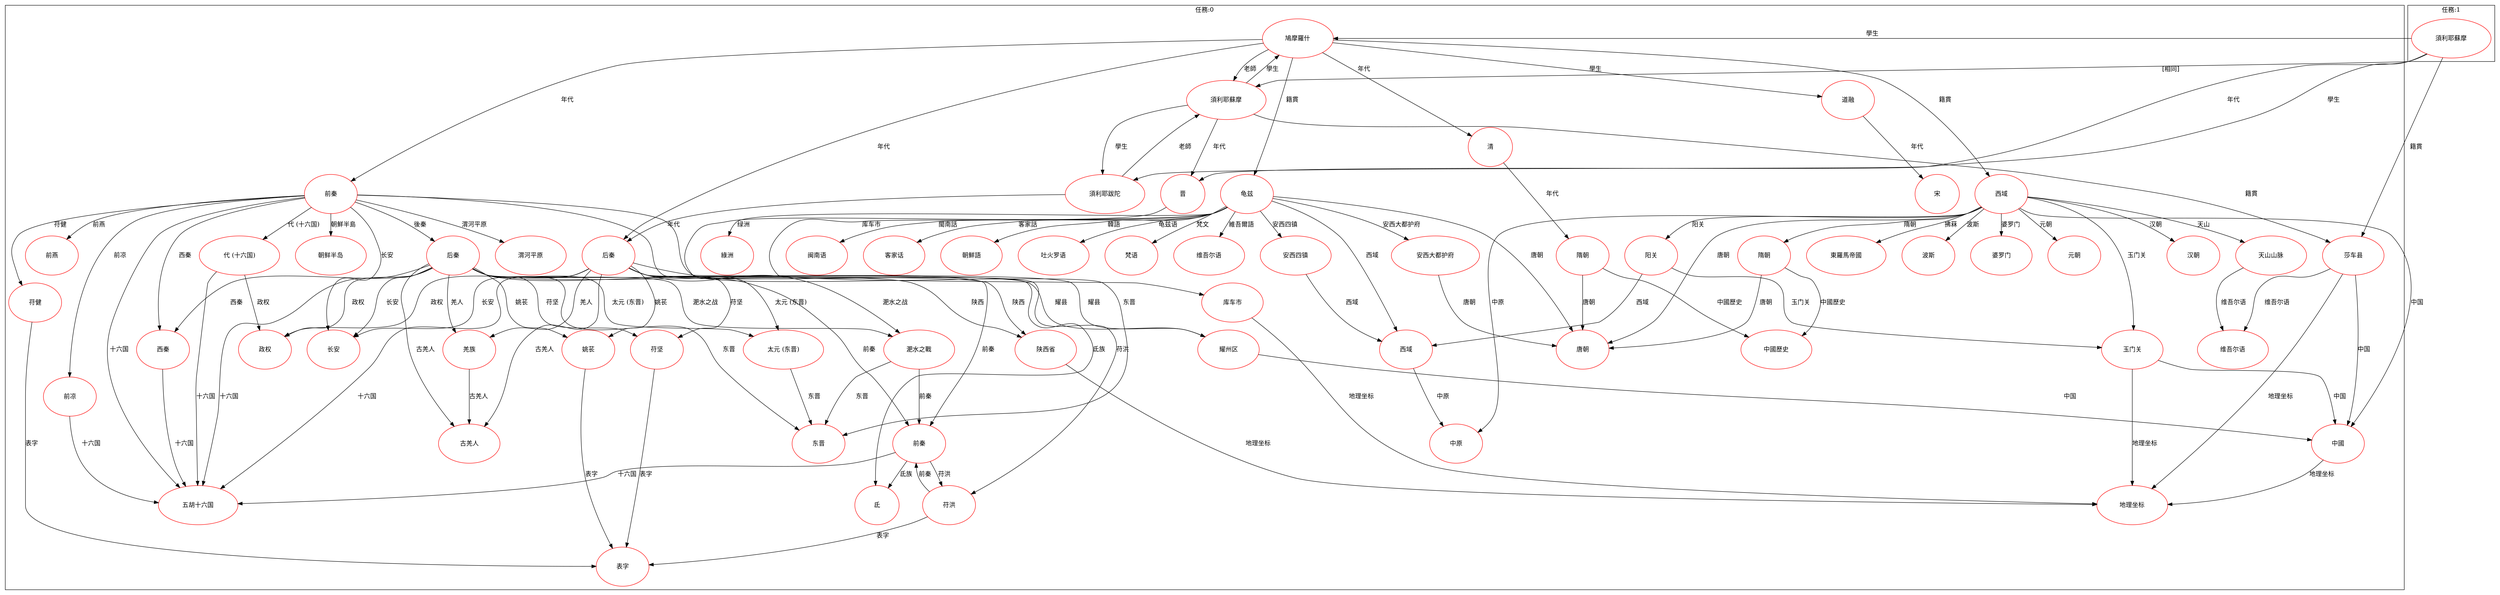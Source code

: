 digraph "Missions" {
  newrank = true;
  overlap = false;
  splines = true;
  nodesep = 0.5;
  subgraph "cluster_0" {
    label = "任務:0";
    "8d59dbf20999d10b490e351efa880494" [
      color = "red",
      label = <<table border="0" cellspacing="10" cellpadding="10" style="rounded"><tr><td href="&#x9CE9;&#x6469;&#x7F85;&#x4EC0;" border="0" cellspacing="10" cellpadding="10" style="rounded">&#x9CE9;&#x6469;&#x7F85;&#x4EC0;</td></tr></table>>,
    ];
    "f3ee665bfae086cd540be32433034f9b" [
      color = "red",
      label = <<table border="0" cellspacing="10" cellpadding="10" style="rounded"><tr><td href="&#x5F8C;&#x79E6;" border="0" cellspacing="10" cellpadding="10" style="rounded">&#x540E;&#x79E6;</td></tr></table>>,
    ];
    "2315b1d2e01f52f6db8fcc7df05965e0" [
      color = "red",
      label = <<table border="0" cellspacing="10" cellpadding="10" style="rounded"><tr><td href="&#x524D;&#x79E6;" border="0" cellspacing="10" cellpadding="10" style="rounded">&#x524D;&#x79E6;</td></tr></table>>,
    ];
    "adcfe4db2100818bdf5b0f6dc958db70" [
      color = "red",
      label = <<table border="0" cellspacing="10" cellpadding="10" style="rounded"><tr><td href="&#x6E05;" border="0" cellspacing="10" cellpadding="10" style="rounded">&#x6E05;</td></tr></table>>,
    ];
    "1e1637d13e91f015e972a6f7cd5a8f50" [
      color = "red",
      label = <<table border="0" cellspacing="10" cellpadding="10" style="rounded"><tr><td href="&#x9F9C;&#x8332;" border="0" cellspacing="10" cellpadding="10" style="rounded">&#x9F9F;&#x5179;</td></tr></table>>,
    ];
    "701ddd59e09da3150d44eee0f2579bde" [
      color = "red",
      label = <<table border="0" cellspacing="10" cellpadding="10" style="rounded"><tr><td href="&#x897F;&#x57DF;" border="0" cellspacing="10" cellpadding="10" style="rounded">&#x897F;&#x57DF;</td></tr></table>>,
    ];
    "00f6c22df0c7244587ba2f0dffe2a5aa" [
      color = "red",
      label = <<table border="0" cellspacing="10" cellpadding="10" style="rounded"><tr><td href="&#x9808;&#x5229;&#x8036;&#x8607;&#x6469;" border="0" cellspacing="10" cellpadding="10" style="rounded">&#x9808;&#x5229;&#x8036;&#x8607;&#x6469;</td></tr></table>>,
    ];
    "5cb777cacbc9edd5eef444907b616376" [
      color = "red",
      label = <<table border="0" cellspacing="10" cellpadding="10" style="rounded"><tr><td href="&#x9053;&#x878D;" border="0" cellspacing="10" cellpadding="10" style="rounded">&#x9053;&#x878D;</td></tr></table>>,
    ];
    "e976571c9d31cfe7cde9d818aa853e4c" [
      color = "red",
      label = <<table border="0" cellspacing="10" cellpadding="10" style="rounded"><tr><td href="https://zh.wikipedia.org/wiki/%E5%8D%81%E5%85%AD%E5%9B%BD" border="0" cellspacing="10" cellpadding="10" style="rounded">&#x4E94;&#x80E1;&#x5341;&#x516D;&#x56FD;</td></tr></table>>,
    ];
    "42493d9913896e0765a8690959300c98" [
      color = "red",
      label = <<table border="0" cellspacing="10" cellpadding="10" style="rounded"><tr><td href="https://zh.wikipedia.org/wiki/%E5%8F%A4%E7%BE%8C%E4%BA%BA" border="0" cellspacing="10" cellpadding="10" style="rounded">&#x53E4;&#x7F8C;&#x4EBA;</td></tr></table>>,
    ];
    "0d44b012c7b65c277431238056168aff" [
      color = "red",
      label = <<table border="0" cellspacing="10" cellpadding="10" style="rounded"><tr><td href="https://zh.wikipedia.org/wiki/%E5%A7%9A%E8%8B%8C" border="0" cellspacing="10" cellpadding="10" style="rounded">&#x59DA;&#x82CC;</td></tr></table>>,
    ];
    "83ed58f24ac40c454539d1fb7a0dfa73" [
      color = "red",
      label = <<table border="0" cellspacing="10" cellpadding="10" style="rounded"><tr><td href="https://zh.wikipedia.org/wiki/%E6%94%BF%E6%9D%83" border="0" cellspacing="10" cellpadding="10" style="rounded">&#x653F;&#x6743;</td></tr></table>>,
    ];
    "8a51b82cdc6b7c2ba4403cf614b09c66" [
      color = "red",
      label = <<table border="0" cellspacing="10" cellpadding="10" style="rounded"><tr><td href="https://zh.wikipedia.org/wiki/%E5%89%8D%E7%A7%A6" border="0" cellspacing="10" cellpadding="10" style="rounded">&#x524D;&#x79E6;</td></tr></table>>,
    ];
    "af2554c2bc44195b1df9e55ab54c448c" [
      color = "red",
      label = <<table border="0" cellspacing="10" cellpadding="10" style="rounded"><tr><td href="https://zh.wikipedia.org/wiki/%E8%8B%BB%E5%9D%9A" border="0" cellspacing="10" cellpadding="10" style="rounded">&#x82FB;&#x575A;</td></tr></table>>,
    ];
    "1146acf43747e1c05e91b68accb7aae6" [
      color = "red",
      label = <<table border="0" cellspacing="10" cellpadding="10" style="rounded"><tr><td href="https://zh.wikipedia.org/wiki/%E6%B7%9D%E6%B0%B4%E4%B9%8B%E6%88%98" border="0" cellspacing="10" cellpadding="10" style="rounded">&#x6DDD;&#x6C34;&#x4E4B;&#x6230;</td></tr></table>>,
    ];
    "c0ac00636103dd5e48ea013da257e73d" [
      color = "red",
      label = <<table border="0" cellspacing="10" cellpadding="10" style="rounded"><tr><td href="https://zh.wikipedia.org/wiki/%E7%BE%8C%E4%BA%BA" border="0" cellspacing="10" cellpadding="10" style="rounded">&#x7F8C;&#x65CF;</td></tr></table>>,
    ];
    "92db3a49134e3038651dde97ab9dc285" [
      color = "red",
      label = <<table border="0" cellspacing="10" cellpadding="10" style="rounded"><tr><td href="https://zh.wikipedia.org/wiki/%E5%A4%AA%E5%85%83_(%E4%B8%9C%E6%99%8B)" border="0" cellspacing="10" cellpadding="10" style="rounded">&#x592A;&#x5143; (&#x4E1C;&#x664B;)</td></tr></table>>,
    ];
    "26064c86958483f93b6342aaa2b0611b" [
      color = "red",
      label = <<table border="0" cellspacing="10" cellpadding="10" style="rounded"><tr><td href="https://zh.wikipedia.org/wiki/%E8%80%80%E5%8E%BF" border="0" cellspacing="10" cellpadding="10" style="rounded">&#x8000;&#x5DDE;&#x533A;</td></tr></table>>,
    ];
    "2d9e5b8a1ad50247d91227cd54ea9be1" [
      color = "red",
      label = <<table border="0" cellspacing="10" cellpadding="10" style="rounded"><tr><td href="https://zh.wikipedia.org/wiki/%E9%95%BF%E5%AE%89" border="0" cellspacing="10" cellpadding="10" style="rounded">&#x957F;&#x5B89;</td></tr></table>>,
    ];
    "8f898a2d93438add935873289da3a889" [
      color = "red",
      label = <<table border="0" cellspacing="10" cellpadding="10" style="rounded"><tr><td href="https://zh.wikipedia.org/wiki/%E9%99%95%E8%A5%BF" border="0" cellspacing="10" cellpadding="10" style="rounded">&#x9655;&#x897F;&#x7701;</td></tr></table>>,
    ];
    "19abf768ed6071d79092f4cd4835094e" [
      color = "red",
      label = <<table border="0" cellspacing="10" cellpadding="10" style="rounded"><tr><td href="https://zh.wikipedia.org/wiki/%E6%B0%90%E6%97%8F" border="0" cellspacing="10" cellpadding="10" style="rounded">&#x6C10;</td></tr></table>>,
    ];
    "dcbf925a180288b2cea8e63485791dc1" [
      color = "red",
      label = <<table border="0" cellspacing="10" cellpadding="10" style="rounded"><tr><td href="https://zh.wikipedia.org/wiki/%E8%8B%BB%E6%B4%AA" border="0" cellspacing="10" cellpadding="10" style="rounded">&#x82FB;&#x6D2A;</td></tr></table>>,
    ];
    "8b63c381b44445a157f97a58907f079d" [
      color = "red",
      label = <<table border="0" cellspacing="10" cellpadding="10" style="rounded"><tr><td href="https://zh.wikipedia.org/wiki/%E6%B8%AD%E6%B2%B3%E5%B9%B3%E5%8E%9F" border="0" cellspacing="10" cellpadding="10" style="rounded">&#x6E2D;&#x6CB3;&#x5E73;&#x539F;</td></tr></table>>,
    ];
    "60d19622c0907c2fb5356528d82f3a2e" [
      color = "red",
      label = <<table border="0" cellspacing="10" cellpadding="10" style="rounded"><tr><td href="https://zh.wikipedia.org/wiki/%E8%8B%BB%E5%81%A5" border="0" cellspacing="10" cellpadding="10" style="rounded">&#x82FB;&#x5065;</td></tr></table>>,
    ];
    "2e029d73454698d0f22d386ec973ec45" [
      color = "red",
      label = <<table border="0" cellspacing="10" cellpadding="10" style="rounded"><tr><td href="https://zh.wikipedia.org/wiki/%E5%89%8D%E7%87%95" border="0" cellspacing="10" cellpadding="10" style="rounded">&#x524D;&#x71D5;</td></tr></table>>,
    ];
    "0abdd398967ee4d4d59012cd66af8f2d" [
      color = "red",
      label = <<table border="0" cellspacing="10" cellpadding="10" style="rounded"><tr><td href="https://zh.wikipedia.org/wiki/%E5%89%8D%E5%87%89" border="0" cellspacing="10" cellpadding="10" style="rounded">&#x524D;&#x51C9;</td></tr></table>>,
    ];
    "3ae6f4e1788d1a147cdb742f976e2110" [
      color = "red",
      label = <<table border="0" cellspacing="10" cellpadding="10" style="rounded"><tr><td href="https://zh.wikipedia.org/wiki/%E4%BB%A3_(%E5%8D%81%E5%85%AD%E5%9B%BD)" border="0" cellspacing="10" cellpadding="10" style="rounded">&#x4EE3; (&#x5341;&#x516D;&#x56FD;)</td></tr></table>>,
    ];
    "25729e0990f7a7d85aeb9a93d54d1abd" [
      color = "red",
      label = <<table border="0" cellspacing="10" cellpadding="10" style="rounded"><tr><td href="https://zh.wikipedia.org/wiki/%E8%A5%BF%E7%A7%A6" border="0" cellspacing="10" cellpadding="10" style="rounded">&#x897F;&#x79E6;</td></tr></table>>,
    ];
    "3465e8bd4a1460ebac41d84a92da913e" [
      color = "red",
      label = <<table border="0" cellspacing="10" cellpadding="10" style="rounded"><tr><td href="https://zh.wikipedia.org/wiki/%E5%BE%8C%E7%A7%A6" border="0" cellspacing="10" cellpadding="10" style="rounded">&#x540E;&#x79E6;</td></tr></table>>,
    ];
    "cb5984f0cf6522636c09d6dbd7eac740" [
      color = "red",
      label = <<table border="0" cellspacing="10" cellpadding="10" style="rounded"><tr><td href="https://zh.wikipedia.org/wiki/%E6%9C%9D%E9%AE%AE%E5%8D%8A%E5%B3%B6" border="0" cellspacing="10" cellpadding="10" style="rounded">&#x671D;&#x9C9C;&#x534A;&#x5C9B;</td></tr></table>>,
    ];
    "2b7bf6b4be105910467287a998ab22ab" [
      color = "red",
      label = <<table border="0" cellspacing="10" cellpadding="10" style="rounded"><tr><td href="&#x968B;" border="0" cellspacing="10" cellpadding="10" style="rounded">&#x968B;&#x671D;</td></tr></table>>,
    ];
    "ed6f8aebea9ea124707f65a59f04036e" [
      color = "red",
      label = <<table border="0" cellspacing="10" cellpadding="10" style="rounded"><tr><td href="https://zh.wikipedia.org/wiki/%E5%BA%93%E8%BD%A6%E5%B8%82" border="0" cellspacing="10" cellpadding="10" style="rounded">&#x5E93;&#x8F66;&#x5E02;</td></tr></table>>,
    ];
    "573cd7e9d9b8bab8e341d40704130277" [
      color = "red",
      label = <<table border="0" cellspacing="10" cellpadding="10" style="rounded"><tr><td href="https://zh.wikipedia.org/wiki/%E9%BE%9F%E5%85%B9%E8%AF%AD" border="0" cellspacing="10" cellpadding="10" style="rounded">&#x5410;&#x706B;&#x7F57;&#x8BED;</td></tr></table>>,
    ];
    "2e3f5d23c67d4ce5600c6355365b936f" [
      color = "red",
      label = <<table border="0" cellspacing="10" cellpadding="10" style="rounded"><tr><td href="https://zh.wikipedia.org/wiki/%E6%A2%B5%E6%96%87" border="0" cellspacing="10" cellpadding="10" style="rounded">&#x68B5;&#x8BED;</td></tr></table>>,
    ];
    "855a7f6d816b8cd3b12325099f96bd10" [
      color = "red",
      label = <<table border="0" cellspacing="10" cellpadding="10" style="rounded"><tr><td href="https://zh.wikipedia.org/wiki/%E7%B6%AD%E5%90%BE%E7%88%BE%E8%AA%9E" border="0" cellspacing="10" cellpadding="10" style="rounded">&#x7EF4;&#x543E;&#x5C14;&#x8BED;</td></tr></table>>,
    ];
    "b18517b4cf79f4a4e360b27f744a3cec" [
      color = "red",
      label = <<table border="0" cellspacing="10" cellpadding="10" style="rounded"><tr><td href="https://zh.wikipedia.org/wiki/%E8%A5%BF%E5%9F%9F" border="0" cellspacing="10" cellpadding="10" style="rounded">&#x897F;&#x57DF;</td></tr></table>>,
    ];
    "d355d9ed61eb5be4a0826f2de12bd09b" [
      color = "red",
      label = <<table border="0" cellspacing="10" cellpadding="10" style="rounded"><tr><td href="https://zh.wikipedia.org/wiki/%E7%BB%BF%E6%B4%B2" border="0" cellspacing="10" cellpadding="10" style="rounded">&#x7DA0;&#x6D32;</td></tr></table>>,
    ];
    "9790855e099789de337996a3cb984c88" [
      color = "red",
      label = <<table border="0" cellspacing="10" cellpadding="10" style="rounded"><tr><td href="https://zh.wikipedia.org/wiki/%E5%AE%89%E8%A5%BF%E5%A4%A7%E9%83%BD%E6%8A%A4%E5%BA%9C" border="0" cellspacing="10" cellpadding="10" style="rounded">&#x5B89;&#x897F;&#x5927;&#x90FD;&#x62A4;&#x5E9C;</td></tr></table>>,
    ];
    "d75af5bfb0cd55aaaa47e6211cbd1c31" [
      color = "red",
      label = <<table border="0" cellspacing="10" cellpadding="10" style="rounded"><tr><td href="https://zh.wikipedia.org/wiki/%E5%AE%89%E8%A5%BF%E5%9B%9B%E9%95%87" border="0" cellspacing="10" cellpadding="10" style="rounded">&#x5B89;&#x897F;&#x56DB;&#x9547;</td></tr></table>>,
    ];
    "8d3595c818ac3f13aaedfd1807f1500e" [
      color = "red",
      label = <<table border="0" cellspacing="10" cellpadding="10" style="rounded"><tr><td href="https://zh.wikipedia.org/wiki/%E5%94%90%E6%9C%9D" border="0" cellspacing="10" cellpadding="10" style="rounded">&#x5510;&#x671D;</td></tr></table>>,
    ];
    "6b3ff16f2d138ddc4789145ebef545cf" [
      color = "red",
      label = <<table border="0" cellspacing="10" cellpadding="10" style="rounded"><tr><td href="https://zh.wikipedia.org/wiki/%E9%96%A9%E5%8D%97%E8%A9%B1" border="0" cellspacing="10" cellpadding="10" style="rounded">&#x95FD;&#x5357;&#x8BED;</td></tr></table>>,
    ];
    "763f17f8a341b4f2c2ef870871ac5bfd" [
      color = "red",
      label = <<table border="0" cellspacing="10" cellpadding="10" style="rounded"><tr><td href="https://zh.wikipedia.org/wiki/%E5%AE%A2%E5%AE%B6%E8%A9%B1" border="0" cellspacing="10" cellpadding="10" style="rounded">&#x5BA2;&#x5BB6;&#x8BDD;</td></tr></table>>,
    ];
    "1aeb8ad9aea199c79511f22bb49bf7e6" [
      color = "red",
      label = <<table border="0" cellspacing="10" cellpadding="10" style="rounded"><tr><td href="https://zh.wikipedia.org/wiki/%E9%9F%93%E8%AA%9E" border="0" cellspacing="10" cellpadding="10" style="rounded">&#x671D;&#x9BAE;&#x8A9E;</td></tr></table>>,
    ];
    "d01c57d17d0d2dc7354104afb06391b5" [
      color = "red",
      label = <<table border="0" cellspacing="10" cellpadding="10" style="rounded"><tr><td href="https://zh.wikipedia.org/wiki/%E4%B8%AD%E5%8E%9F" border="0" cellspacing="10" cellpadding="10" style="rounded">&#x4E2D;&#x539F;</td></tr></table>>,
    ];
    "703cc8c65815a0c7cb88f735d31cb5e5" [
      color = "red",
      label = <<table border="0" cellspacing="10" cellpadding="10" style="rounded"><tr><td href="https://zh.wikipedia.org/wiki/%E4%B8%AD%E5%9B%BD" border="0" cellspacing="10" cellpadding="10" style="rounded">&#x4E2D;&#x570B;</td></tr></table>>,
    ];
    "1cca2b0a7ba1570cf044cc2a2b6232bc" [
      color = "red",
      label = <<table border="0" cellspacing="10" cellpadding="10" style="rounded"><tr><td href="https://zh.wikipedia.org/wiki/%E6%B1%89%E6%9C%9D" border="0" cellspacing="10" cellpadding="10" style="rounded">&#x6C49;&#x671D;</td></tr></table>>,
    ];
    "3a51b5b721541006284c330665ff3707" [
      color = "red",
      label = <<table border="0" cellspacing="10" cellpadding="10" style="rounded"><tr><td href="https://zh.wikipedia.org/wiki/%E5%A4%A9%E5%B1%B1" border="0" cellspacing="10" cellpadding="10" style="rounded">&#x5929;&#x5C71;&#x5C71;&#x8109;</td></tr></table>>,
    ];
    "19adcf8101a30c95d27935791004211f" [
      color = "red",
      label = <<table border="0" cellspacing="10" cellpadding="10" style="rounded"><tr><td href="https://zh.wikipedia.org/wiki/%E7%8E%89%E9%97%A8%E5%85%B3" border="0" cellspacing="10" cellpadding="10" style="rounded">&#x7389;&#x95E8;&#x5173;</td></tr></table>>,
    ];
    "e8ee1a98b53e48acab892a193155924e" [
      color = "red",
      label = <<table border="0" cellspacing="10" cellpadding="10" style="rounded"><tr><td href="https://zh.wikipedia.org/wiki/%E9%98%B3%E5%85%B3" border="0" cellspacing="10" cellpadding="10" style="rounded">&#x9633;&#x5173;</td></tr></table>>,
    ];
    "9ba10ed154001435a8f2c13748c9c08e" [
      color = "red",
      label = <<table border="0" cellspacing="10" cellpadding="10" style="rounded"><tr><td href="https://zh.wikipedia.org/wiki/%E9%9A%8B%E6%9C%9D" border="0" cellspacing="10" cellpadding="10" style="rounded">&#x968B;&#x671D;</td></tr></table>>,
    ];
    "49a06e1e710c47d18f73da9a695bbeb7" [
      color = "red",
      label = <<table border="0" cellspacing="10" cellpadding="10" style="rounded"><tr><td href="https://zh.wikipedia.org/wiki/%E6%8B%82%E8%8F%BB" border="0" cellspacing="10" cellpadding="10" style="rounded">&#x6771;&#x7F85;&#x99AC;&#x5E1D;&#x570B;</td></tr></table>>,
    ];
    "fef436eb7b15ff45b6364df40198e64f" [
      color = "red",
      label = <<table border="0" cellspacing="10" cellpadding="10" style="rounded"><tr><td href="https://zh.wikipedia.org/wiki/%E6%B3%A2%E6%96%AF" border="0" cellspacing="10" cellpadding="10" style="rounded">&#x6CE2;&#x65AF;</td></tr></table>>,
    ];
    "d8484c6216901f291c673bc7957435ec" [
      color = "red",
      label = <<table border="0" cellspacing="10" cellpadding="10" style="rounded"><tr><td href="https://zh.wikipedia.org/wiki/%E5%A9%86%E7%BD%97%E9%97%A8" border="0" cellspacing="10" cellpadding="10" style="rounded">&#x5A46;&#x7F57;&#x95E8;</td></tr></table>>,
    ];
    "494043e9b7efdf4dd72b4ac57bdff55a" [
      color = "red",
      label = <<table border="0" cellspacing="10" cellpadding="10" style="rounded"><tr><td href="https://zh.wikipedia.org/wiki/%E5%85%83%E6%9C%9D" border="0" cellspacing="10" cellpadding="10" style="rounded">&#x5143;&#x671D;</td></tr></table>>,
    ];
    "259eefac2c7f2b2bb42a4021df48685e" [
      color = "red",
      label = <<table border="0" cellspacing="10" cellpadding="10" style="rounded"><tr><td href="&#x6649;" border="0" cellspacing="10" cellpadding="10" style="rounded">&#x664B;</td></tr></table>>,
    ];
    "95e9702ad160744a1688b1f0ff23a5bd" [
      color = "red",
      label = <<table border="0" cellspacing="10" cellpadding="10" style="rounded"><tr><td href="&#x838E;&#x8ECA;" border="0" cellspacing="10" cellpadding="10" style="rounded">&#x838E;&#x8F66;&#x53BF;</td></tr></table>>,
    ];
    "5aa9bd888488dd1509f7eabbd1672f46" [
      color = "red",
      label = <<table border="0" cellspacing="10" cellpadding="10" style="rounded"><tr><td href="&#x9808;&#x5229;&#x8036;&#x8DCB;&#x9640;" border="0" cellspacing="10" cellpadding="10" style="rounded">&#x9808;&#x5229;&#x8036;&#x8DCB;&#x9640;</td></tr></table>>,
    ];
    "2e89e42078055d8ee2acf6b4d0ef9ab8" [
      color = "red",
      label = <<table border="0" cellspacing="10" cellpadding="10" style="rounded"><tr><td href="&#x5B8B;" border="0" cellspacing="10" cellpadding="10" style="rounded">&#x5B8B;</td></tr></table>>,
    ];
    "878f7f1f4d11b1822d0adf3578b9c1f2" [
      color = "red",
      label = <<table border="0" cellspacing="10" cellpadding="10" style="rounded"><tr><td href="https://zh.wikipedia.org/wiki/%E8%A1%A8%E5%AD%97" border="0" cellspacing="10" cellpadding="10" style="rounded">&#x8868;&#x5B57;</td></tr></table>>,
    ];
    "bdd63e4398883e75102eff8aac56b2d9" [
      color = "red",
      label = <<table border="0" cellspacing="10" cellpadding="10" style="rounded"><tr><td href="https://zh.wikipedia.org/wiki/%E4%B8%9C%E6%99%8B" border="0" cellspacing="10" cellpadding="10" style="rounded">&#x4E1C;&#x664B;</td></tr></table>>,
    ];
    "a711ecc839ba3b4a5fb48c03c1bc21f0" [
      color = "red",
      label = <<table border="0" cellspacing="10" cellpadding="10" style="rounded"><tr><td href="https://zh.wikipedia.org/wiki/%E5%9C%B0%E7%90%86%E5%9D%90%E6%A0%87" border="0" cellspacing="10" cellpadding="10" style="rounded">&#x5730;&#x7406;&#x5750;&#x6807;</td></tr></table>>,
    ];
    "83d320297642b8473f33126f0e523cbf" [
      color = "red",
      label = <<table border="0" cellspacing="10" cellpadding="10" style="rounded"><tr><td href="https://zh.wikipedia.org/wiki/%E4%B8%AD%E5%9C%8B%E6%AD%B7%E5%8F%B2" border="0" cellspacing="10" cellpadding="10" style="rounded">&#x4E2D;&#x570B;&#x6B77;&#x53F2;</td></tr></table>>,
    ];
    "5116e91bb5c79e34db8a02cf51f59d2c" [
      color = "red",
      label = <<table border="0" cellspacing="10" cellpadding="10" style="rounded"><tr><td href="https://zh.wikipedia.org/wiki/%E7%BB%B4%E5%90%BE%E5%B0%94%E8%AF%AD" border="0" cellspacing="10" cellpadding="10" style="rounded">&#x7EF4;&#x543E;&#x5C14;&#x8BED;</td></tr></table>>,
    ];
  }
  subgraph "cluster_1" {
    label = "任務:1";
    "c470369124a65c5ea82c8e3c9787265f" [
      color = "red",
      label = <<table border="0" cellspacing="10" cellpadding="10" style="rounded"><tr><td href="&#x9808;&#x5229;&#x8036;&#x8607;&#x6469;" border="0" cellspacing="10" cellpadding="10" style="rounded">&#x9808;&#x5229;&#x8036;&#x8607;&#x6469;</td></tr></table>>,
    ];
    "259eefac2c7f2b2bb42a4021df48685e" [
      color = "red",
      label = <<table border="0" cellspacing="10" cellpadding="10" style="rounded"><tr><td href="&#x6649;" border="0" cellspacing="10" cellpadding="10" style="rounded">&#x664B;</td></tr></table>>,
    ];
    "95e9702ad160744a1688b1f0ff23a5bd" [
      color = "red",
      label = <<table border="0" cellspacing="10" cellpadding="10" style="rounded"><tr><td href="&#x838E;&#x8ECA;" border="0" cellspacing="10" cellpadding="10" style="rounded">&#x838E;&#x8F66;&#x53BF;</td></tr></table>>,
    ];
    "5aa9bd888488dd1509f7eabbd1672f46" [
      color = "red",
      label = <<table border="0" cellspacing="10" cellpadding="10" style="rounded"><tr><td href="&#x9808;&#x5229;&#x8036;&#x8DCB;&#x9640;" border="0" cellspacing="10" cellpadding="10" style="rounded">&#x9808;&#x5229;&#x8036;&#x8DCB;&#x9640;</td></tr></table>>,
    ];
    "8d59dbf20999d10b490e351efa880494" [
      color = "red",
      label = <<table border="0" cellspacing="10" cellpadding="10" style="rounded"><tr><td href="&#x9CE9;&#x6469;&#x7F85;&#x4EC0;" border="0" cellspacing="10" cellpadding="10" style="rounded">&#x9CE9;&#x6469;&#x7F85;&#x4EC0;</td></tr></table>>,
    ];
  }
  subgraph {
    "8d59dbf20999d10b490e351efa880494" -> "f3ee665bfae086cd540be32433034f9b" [
      label = "年代",
    ];
    "8d59dbf20999d10b490e351efa880494" -> "2315b1d2e01f52f6db8fcc7df05965e0" [
      label = "年代",
    ];
    "8d59dbf20999d10b490e351efa880494" -> "adcfe4db2100818bdf5b0f6dc958db70" [
      label = "年代",
    ];
    "8d59dbf20999d10b490e351efa880494" -> "1e1637d13e91f015e972a6f7cd5a8f50" [
      label = "籍貫",
    ];
    "8d59dbf20999d10b490e351efa880494" -> "701ddd59e09da3150d44eee0f2579bde" [
      label = "籍貫",
    ];
    "8d59dbf20999d10b490e351efa880494" -> "00f6c22df0c7244587ba2f0dffe2a5aa" [
      label = "老師",
    ];
    "8d59dbf20999d10b490e351efa880494" -> "5cb777cacbc9edd5eef444907b616376" [
      label = "學生",
    ];
    "f3ee665bfae086cd540be32433034f9b" -> "e976571c9d31cfe7cde9d818aa853e4c" [
      label = "十六国",
    ];
    "f3ee665bfae086cd540be32433034f9b" -> "42493d9913896e0765a8690959300c98" [
      label = "古羌人",
    ];
    "f3ee665bfae086cd540be32433034f9b" -> "0d44b012c7b65c277431238056168aff" [
      label = "姚苌",
    ];
    "f3ee665bfae086cd540be32433034f9b" -> "83ed58f24ac40c454539d1fb7a0dfa73" [
      label = "政权",
    ];
    "f3ee665bfae086cd540be32433034f9b" -> "8a51b82cdc6b7c2ba4403cf614b09c66" [
      label = "前秦",
    ];
    "f3ee665bfae086cd540be32433034f9b" -> "af2554c2bc44195b1df9e55ab54c448c" [
      label = "苻坚",
    ];
    "f3ee665bfae086cd540be32433034f9b" -> "1146acf43747e1c05e91b68accb7aae6" [
      label = "淝水之战",
    ];
    "f3ee665bfae086cd540be32433034f9b" -> "c0ac00636103dd5e48ea013da257e73d" [
      label = "羌人",
    ];
    "f3ee665bfae086cd540be32433034f9b" -> "92db3a49134e3038651dde97ab9dc285" [
      label = "太元 (东晋)",
    ];
    "f3ee665bfae086cd540be32433034f9b" -> "26064c86958483f93b6342aaa2b0611b" [
      label = "耀县",
    ];
    "f3ee665bfae086cd540be32433034f9b" -> "2d9e5b8a1ad50247d91227cd54ea9be1" [
      label = "长安",
    ];
    "f3ee665bfae086cd540be32433034f9b" -> "8f898a2d93438add935873289da3a889" [
      label = "陕西",
    ];
    "2315b1d2e01f52f6db8fcc7df05965e0" -> "e976571c9d31cfe7cde9d818aa853e4c" [
      label = "十六国",
    ];
    "2315b1d2e01f52f6db8fcc7df05965e0" -> "19abf768ed6071d79092f4cd4835094e" [
      label = "氐族",
    ];
    "2315b1d2e01f52f6db8fcc7df05965e0" -> "dcbf925a180288b2cea8e63485791dc1" [
      label = "苻洪",
    ];
    "2315b1d2e01f52f6db8fcc7df05965e0" -> "8b63c381b44445a157f97a58907f079d" [
      label = "渭河平原",
    ];
    "2315b1d2e01f52f6db8fcc7df05965e0" -> "60d19622c0907c2fb5356528d82f3a2e" [
      label = "苻健",
    ];
    "2315b1d2e01f52f6db8fcc7df05965e0" -> "2d9e5b8a1ad50247d91227cd54ea9be1" [
      label = "长安",
    ];
    "2315b1d2e01f52f6db8fcc7df05965e0" -> "2e029d73454698d0f22d386ec973ec45" [
      label = "前燕",
    ];
    "2315b1d2e01f52f6db8fcc7df05965e0" -> "0abdd398967ee4d4d59012cd66af8f2d" [
      label = "前凉",
    ];
    "2315b1d2e01f52f6db8fcc7df05965e0" -> "3ae6f4e1788d1a147cdb742f976e2110" [
      label = "代 (十六国)",
    ];
    "2315b1d2e01f52f6db8fcc7df05965e0" -> "25729e0990f7a7d85aeb9a93d54d1abd" [
      label = "西秦",
    ];
    "2315b1d2e01f52f6db8fcc7df05965e0" -> "3465e8bd4a1460ebac41d84a92da913e" [
      label = "後秦",
    ];
    "2315b1d2e01f52f6db8fcc7df05965e0" -> "cb5984f0cf6522636c09d6dbd7eac740" [
      label = "朝鮮半島",
    ];
    "adcfe4db2100818bdf5b0f6dc958db70" -> "2b7bf6b4be105910467287a998ab22ab" [
      label = "年代",
    ];
    "1e1637d13e91f015e972a6f7cd5a8f50" -> "ed6f8aebea9ea124707f65a59f04036e" [
      label = "库车市",
    ];
    "1e1637d13e91f015e972a6f7cd5a8f50" -> "573cd7e9d9b8bab8e341d40704130277" [
      label = "龟兹语",
    ];
    "1e1637d13e91f015e972a6f7cd5a8f50" -> "2e3f5d23c67d4ce5600c6355365b936f" [
      label = "梵文",
    ];
    "1e1637d13e91f015e972a6f7cd5a8f50" -> "855a7f6d816b8cd3b12325099f96bd10" [
      label = "維吾爾語",
    ];
    "1e1637d13e91f015e972a6f7cd5a8f50" -> "b18517b4cf79f4a4e360b27f744a3cec" [
      label = "西域",
    ];
    "1e1637d13e91f015e972a6f7cd5a8f50" -> "d355d9ed61eb5be4a0826f2de12bd09b" [
      label = "绿洲",
    ];
    "1e1637d13e91f015e972a6f7cd5a8f50" -> "9790855e099789de337996a3cb984c88" [
      label = "安西大都护府",
    ];
    "1e1637d13e91f015e972a6f7cd5a8f50" -> "d75af5bfb0cd55aaaa47e6211cbd1c31" [
      label = "安西四镇",
    ];
    "1e1637d13e91f015e972a6f7cd5a8f50" -> "8d3595c818ac3f13aaedfd1807f1500e" [
      label = "唐朝",
    ];
    "1e1637d13e91f015e972a6f7cd5a8f50" -> "6b3ff16f2d138ddc4789145ebef545cf" [
      label = "閩南話",
    ];
    "1e1637d13e91f015e972a6f7cd5a8f50" -> "763f17f8a341b4f2c2ef870871ac5bfd" [
      label = "客家話",
    ];
    "1e1637d13e91f015e972a6f7cd5a8f50" -> "1aeb8ad9aea199c79511f22bb49bf7e6" [
      label = "韓語",
    ];
    "701ddd59e09da3150d44eee0f2579bde" -> "d01c57d17d0d2dc7354104afb06391b5" [
      label = "中原",
    ];
    "701ddd59e09da3150d44eee0f2579bde" -> "703cc8c65815a0c7cb88f735d31cb5e5" [
      label = "中国",
    ];
    "701ddd59e09da3150d44eee0f2579bde" -> "1cca2b0a7ba1570cf044cc2a2b6232bc" [
      label = "汉朝",
    ];
    "701ddd59e09da3150d44eee0f2579bde" -> "3a51b5b721541006284c330665ff3707" [
      label = "天山",
    ];
    "701ddd59e09da3150d44eee0f2579bde" -> "19adcf8101a30c95d27935791004211f" [
      label = "玉门关",
    ];
    "701ddd59e09da3150d44eee0f2579bde" -> "e8ee1a98b53e48acab892a193155924e" [
      label = "阳关",
    ];
    "701ddd59e09da3150d44eee0f2579bde" -> "9ba10ed154001435a8f2c13748c9c08e" [
      label = "隋朝",
    ];
    "701ddd59e09da3150d44eee0f2579bde" -> "8d3595c818ac3f13aaedfd1807f1500e" [
      label = "唐朝",
    ];
    "701ddd59e09da3150d44eee0f2579bde" -> "49a06e1e710c47d18f73da9a695bbeb7" [
      label = "拂菻",
    ];
    "701ddd59e09da3150d44eee0f2579bde" -> "fef436eb7b15ff45b6364df40198e64f" [
      label = "波斯",
    ];
    "701ddd59e09da3150d44eee0f2579bde" -> "d8484c6216901f291c673bc7957435ec" [
      label = "婆罗门",
    ];
    "701ddd59e09da3150d44eee0f2579bde" -> "494043e9b7efdf4dd72b4ac57bdff55a" [
      label = "元朝",
    ];
    "00f6c22df0c7244587ba2f0dffe2a5aa" -> "259eefac2c7f2b2bb42a4021df48685e" [
      label = "年代",
    ];
    "00f6c22df0c7244587ba2f0dffe2a5aa" -> "95e9702ad160744a1688b1f0ff23a5bd" [
      label = "籍貫",
    ];
    "00f6c22df0c7244587ba2f0dffe2a5aa" -> "5aa9bd888488dd1509f7eabbd1672f46" [
      label = "學生",
    ];
    "00f6c22df0c7244587ba2f0dffe2a5aa" -> "8d59dbf20999d10b490e351efa880494" [
      label = "學生",
    ];
    "5cb777cacbc9edd5eef444907b616376" -> "2e89e42078055d8ee2acf6b4d0ef9ab8" [
      label = "年代",
    ];
    "0d44b012c7b65c277431238056168aff" -> "878f7f1f4d11b1822d0adf3578b9c1f2" [
      label = "表字",
    ];
    "8a51b82cdc6b7c2ba4403cf614b09c66" -> "e976571c9d31cfe7cde9d818aa853e4c" [
      label = "十六国",
    ];
    "8a51b82cdc6b7c2ba4403cf614b09c66" -> "19abf768ed6071d79092f4cd4835094e" [
      label = "氐族",
    ];
    "8a51b82cdc6b7c2ba4403cf614b09c66" -> "dcbf925a180288b2cea8e63485791dc1" [
      label = "苻洪",
    ];
    "af2554c2bc44195b1df9e55ab54c448c" -> "878f7f1f4d11b1822d0adf3578b9c1f2" [
      label = "表字",
    ];
    "1146acf43747e1c05e91b68accb7aae6" -> "bdd63e4398883e75102eff8aac56b2d9" [
      label = "东晋",
    ];
    "1146acf43747e1c05e91b68accb7aae6" -> "8a51b82cdc6b7c2ba4403cf614b09c66" [
      label = "前秦",
    ];
    "c0ac00636103dd5e48ea013da257e73d" -> "42493d9913896e0765a8690959300c98" [
      label = "古羌人",
    ];
    "92db3a49134e3038651dde97ab9dc285" -> "bdd63e4398883e75102eff8aac56b2d9" [
      label = "东晋",
    ];
    "26064c86958483f93b6342aaa2b0611b" -> "703cc8c65815a0c7cb88f735d31cb5e5" [
      label = "中国",
    ];
    "8f898a2d93438add935873289da3a889" -> "a711ecc839ba3b4a5fb48c03c1bc21f0" [
      label = "地理坐标",
    ];
    "dcbf925a180288b2cea8e63485791dc1" -> "878f7f1f4d11b1822d0adf3578b9c1f2" [
      label = "表字",
    ];
    "dcbf925a180288b2cea8e63485791dc1" -> "8a51b82cdc6b7c2ba4403cf614b09c66" [
      label = "前秦",
    ];
    "60d19622c0907c2fb5356528d82f3a2e" -> "878f7f1f4d11b1822d0adf3578b9c1f2" [
      label = "表字",
    ];
    "0abdd398967ee4d4d59012cd66af8f2d" -> "e976571c9d31cfe7cde9d818aa853e4c" [
      label = "十六国",
    ];
    "3ae6f4e1788d1a147cdb742f976e2110" -> "e976571c9d31cfe7cde9d818aa853e4c" [
      label = "十六国",
    ];
    "3ae6f4e1788d1a147cdb742f976e2110" -> "83ed58f24ac40c454539d1fb7a0dfa73" [
      label = "政权",
    ];
    "25729e0990f7a7d85aeb9a93d54d1abd" -> "e976571c9d31cfe7cde9d818aa853e4c" [
      label = "十六国",
    ];
    "3465e8bd4a1460ebac41d84a92da913e" -> "e976571c9d31cfe7cde9d818aa853e4c" [
      label = "十六国",
    ];
    "3465e8bd4a1460ebac41d84a92da913e" -> "42493d9913896e0765a8690959300c98" [
      label = "古羌人",
    ];
    "3465e8bd4a1460ebac41d84a92da913e" -> "0d44b012c7b65c277431238056168aff" [
      label = "姚苌",
    ];
    "3465e8bd4a1460ebac41d84a92da913e" -> "83ed58f24ac40c454539d1fb7a0dfa73" [
      label = "政权",
    ];
    "3465e8bd4a1460ebac41d84a92da913e" -> "8a51b82cdc6b7c2ba4403cf614b09c66" [
      label = "前秦",
    ];
    "3465e8bd4a1460ebac41d84a92da913e" -> "af2554c2bc44195b1df9e55ab54c448c" [
      label = "苻坚",
    ];
    "3465e8bd4a1460ebac41d84a92da913e" -> "1146acf43747e1c05e91b68accb7aae6" [
      label = "淝水之战",
    ];
    "3465e8bd4a1460ebac41d84a92da913e" -> "c0ac00636103dd5e48ea013da257e73d" [
      label = "羌人",
    ];
    "3465e8bd4a1460ebac41d84a92da913e" -> "92db3a49134e3038651dde97ab9dc285" [
      label = "太元 (东晋)",
    ];
    "3465e8bd4a1460ebac41d84a92da913e" -> "26064c86958483f93b6342aaa2b0611b" [
      label = "耀县",
    ];
    "3465e8bd4a1460ebac41d84a92da913e" -> "2d9e5b8a1ad50247d91227cd54ea9be1" [
      label = "长安",
    ];
    "3465e8bd4a1460ebac41d84a92da913e" -> "8f898a2d93438add935873289da3a889" [
      label = "陕西",
    ];
    "3465e8bd4a1460ebac41d84a92da913e" -> "25729e0990f7a7d85aeb9a93d54d1abd" [
      label = "西秦",
    ];
    "3465e8bd4a1460ebac41d84a92da913e" -> "bdd63e4398883e75102eff8aac56b2d9" [
      label = "东晋",
    ];
    "2b7bf6b4be105910467287a998ab22ab" -> "83d320297642b8473f33126f0e523cbf" [
      label = "中國歷史",
    ];
    "2b7bf6b4be105910467287a998ab22ab" -> "8d3595c818ac3f13aaedfd1807f1500e" [
      label = "唐朝",
    ];
    "ed6f8aebea9ea124707f65a59f04036e" -> "a711ecc839ba3b4a5fb48c03c1bc21f0" [
      label = "地理坐标",
    ];
    "b18517b4cf79f4a4e360b27f744a3cec" -> "d01c57d17d0d2dc7354104afb06391b5" [
      label = "中原",
    ];
    "9790855e099789de337996a3cb984c88" -> "8d3595c818ac3f13aaedfd1807f1500e" [
      label = "唐朝",
    ];
    "d75af5bfb0cd55aaaa47e6211cbd1c31" -> "b18517b4cf79f4a4e360b27f744a3cec" [
      label = "西域",
    ];
    "703cc8c65815a0c7cb88f735d31cb5e5" -> "a711ecc839ba3b4a5fb48c03c1bc21f0" [
      label = "地理坐标",
    ];
    "3a51b5b721541006284c330665ff3707" -> "5116e91bb5c79e34db8a02cf51f59d2c" [
      label = "维吾尔语",
    ];
    "19adcf8101a30c95d27935791004211f" -> "a711ecc839ba3b4a5fb48c03c1bc21f0" [
      label = "地理坐标",
    ];
    "19adcf8101a30c95d27935791004211f" -> "703cc8c65815a0c7cb88f735d31cb5e5" [
      label = "中国",
    ];
    "e8ee1a98b53e48acab892a193155924e" -> "19adcf8101a30c95d27935791004211f" [
      label = "玉门关",
    ];
    "e8ee1a98b53e48acab892a193155924e" -> "b18517b4cf79f4a4e360b27f744a3cec" [
      label = "西域",
    ];
    "9ba10ed154001435a8f2c13748c9c08e" -> "83d320297642b8473f33126f0e523cbf" [
      label = "中國歷史",
    ];
    "9ba10ed154001435a8f2c13748c9c08e" -> "8d3595c818ac3f13aaedfd1807f1500e" [
      label = "唐朝",
    ];
    "259eefac2c7f2b2bb42a4021df48685e" -> "bdd63e4398883e75102eff8aac56b2d9" [
      label = "东晋",
    ];
    "95e9702ad160744a1688b1f0ff23a5bd" -> "a711ecc839ba3b4a5fb48c03c1bc21f0" [
      label = "地理坐标",
    ];
    "95e9702ad160744a1688b1f0ff23a5bd" -> "5116e91bb5c79e34db8a02cf51f59d2c" [
      label = "维吾尔语",
    ];
    "95e9702ad160744a1688b1f0ff23a5bd" -> "703cc8c65815a0c7cb88f735d31cb5e5" [
      label = "中国",
    ];
    "5aa9bd888488dd1509f7eabbd1672f46" -> "f3ee665bfae086cd540be32433034f9b" [
      label = "年代",
    ];
    "5aa9bd888488dd1509f7eabbd1672f46" -> "00f6c22df0c7244587ba2f0dffe2a5aa" [
      label = "老師",
    ];
    "c470369124a65c5ea82c8e3c9787265f" -> "00f6c22df0c7244587ba2f0dffe2a5aa" [
      label = "[相同]",
    ];
    "c470369124a65c5ea82c8e3c9787265f" -> "259eefac2c7f2b2bb42a4021df48685e" [
      label = "年代",
    ];
    "c470369124a65c5ea82c8e3c9787265f" -> "95e9702ad160744a1688b1f0ff23a5bd" [
      label = "籍貫",
    ];
    "c470369124a65c5ea82c8e3c9787265f" -> "5aa9bd888488dd1509f7eabbd1672f46" [
      label = "學生",
    ];
    "c470369124a65c5ea82c8e3c9787265f" -> "8d59dbf20999d10b490e351efa880494" [
      label = "學生",
    ];
  }
  subgraph "top" {
    rank = "same";
    "8d59dbf20999d10b490e351efa880494" [
      color = "red",
      label = <<table border="0" cellspacing="10" cellpadding="10" style="rounded"><tr><td href="&#x9CE9;&#x6469;&#x7F85;&#x4EC0;" border="0" cellspacing="10" cellpadding="10" style="rounded">&#x9CE9;&#x6469;&#x7F85;&#x4EC0;</td></tr></table>>,
    ];
    "c470369124a65c5ea82c8e3c9787265f" [
      color = "red",
      label = <<table border="0" cellspacing="10" cellpadding="10" style="rounded"><tr><td href="&#x9808;&#x5229;&#x8036;&#x8607;&#x6469;" border="0" cellspacing="10" cellpadding="10" style="rounded">&#x9808;&#x5229;&#x8036;&#x8607;&#x6469;</td></tr></table>>,
    ];
  }
}